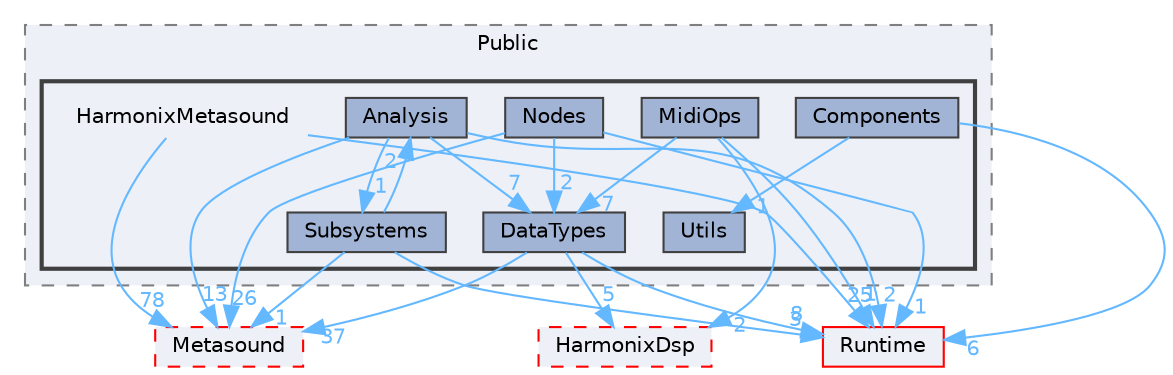 digraph "HarmonixMetasound"
{
 // INTERACTIVE_SVG=YES
 // LATEX_PDF_SIZE
  bgcolor="transparent";
  edge [fontname=Helvetica,fontsize=10,labelfontname=Helvetica,labelfontsize=10];
  node [fontname=Helvetica,fontsize=10,shape=box,height=0.2,width=0.4];
  compound=true
  subgraph clusterdir_6bd7e560a3e8f4c85e7de963893ceee3 {
    graph [ bgcolor="#edf0f7", pencolor="grey50", label="Public", fontname=Helvetica,fontsize=10 style="filled,dashed", URL="dir_6bd7e560a3e8f4c85e7de963893ceee3.html",tooltip=""]
  subgraph clusterdir_5cc2dc08eda5900565b5fe76cb544a13 {
    graph [ bgcolor="#edf0f7", pencolor="grey25", label="", fontname=Helvetica,fontsize=10 style="filled,bold", URL="dir_5cc2dc08eda5900565b5fe76cb544a13.html",tooltip=""]
    dir_5cc2dc08eda5900565b5fe76cb544a13 [shape=plaintext, label="HarmonixMetasound"];
  dir_5efa1ba9b356160f441a4ba373322c3b [label="Analysis", fillcolor="#a2b4d6", color="grey25", style="filled", URL="dir_5efa1ba9b356160f441a4ba373322c3b.html",tooltip=""];
  dir_996ce39a3d6241f5e40abd59311bd07a [label="Components", fillcolor="#a2b4d6", color="grey25", style="filled", URL="dir_996ce39a3d6241f5e40abd59311bd07a.html",tooltip=""];
  dir_b2f4fbcd34a37ce491210af20d59eca7 [label="DataTypes", fillcolor="#a2b4d6", color="grey25", style="filled", URL="dir_b2f4fbcd34a37ce491210af20d59eca7.html",tooltip=""];
  dir_c202dfb703394bb694022da885fa3acc [label="MidiOps", fillcolor="#a2b4d6", color="grey25", style="filled", URL="dir_c202dfb703394bb694022da885fa3acc.html",tooltip=""];
  dir_dbbf36ede57e1bedfa000c99e4ff3e46 [label="Nodes", fillcolor="#a2b4d6", color="grey25", style="filled", URL="dir_dbbf36ede57e1bedfa000c99e4ff3e46.html",tooltip=""];
  dir_2ce9f905198cfa5e938b9cdde5d379cf [label="Subsystems", fillcolor="#a2b4d6", color="grey25", style="filled", URL="dir_2ce9f905198cfa5e938b9cdde5d379cf.html",tooltip=""];
  dir_11802a12db9afc0e2fbc4de6c28b24d7 [label="Utils", fillcolor="#a2b4d6", color="grey25", style="filled", URL="dir_11802a12db9afc0e2fbc4de6c28b24d7.html",tooltip=""];
  }
  }
  dir_4e1a6c5cdd9198d90377cec3c249fdb9 [label="HarmonixDsp", fillcolor="#edf0f7", color="red", style="filled,dashed", URL="dir_4e1a6c5cdd9198d90377cec3c249fdb9.html",tooltip=""];
  dir_52d1b8d6fa9cdd7a31b461c66b8032c4 [label="Metasound", fillcolor="#edf0f7", color="red", style="filled,dashed", URL="dir_52d1b8d6fa9cdd7a31b461c66b8032c4.html",tooltip=""];
  dir_7536b172fbd480bfd146a1b1acd6856b [label="Runtime", fillcolor="#edf0f7", color="red", style="filled", URL="dir_7536b172fbd480bfd146a1b1acd6856b.html",tooltip=""];
  dir_5cc2dc08eda5900565b5fe76cb544a13->dir_52d1b8d6fa9cdd7a31b461c66b8032c4 [headlabel="78", labeldistance=1.5 headhref="dir_000469_000635.html" href="dir_000469_000635.html" color="steelblue1" fontcolor="steelblue1"];
  dir_5cc2dc08eda5900565b5fe76cb544a13->dir_7536b172fbd480bfd146a1b1acd6856b [headlabel="25", labeldistance=1.5 headhref="dir_000469_000984.html" href="dir_000469_000984.html" color="steelblue1" fontcolor="steelblue1"];
  dir_5efa1ba9b356160f441a4ba373322c3b->dir_2ce9f905198cfa5e938b9cdde5d379cf [headlabel="1", labeldistance=1.5 headhref="dir_000023_001148.html" href="dir_000023_001148.html" color="steelblue1" fontcolor="steelblue1"];
  dir_5efa1ba9b356160f441a4ba373322c3b->dir_52d1b8d6fa9cdd7a31b461c66b8032c4 [headlabel="13", labeldistance=1.5 headhref="dir_000023_000635.html" href="dir_000023_000635.html" color="steelblue1" fontcolor="steelblue1"];
  dir_5efa1ba9b356160f441a4ba373322c3b->dir_7536b172fbd480bfd146a1b1acd6856b [headlabel="2", labeldistance=1.5 headhref="dir_000023_000984.html" href="dir_000023_000984.html" color="steelblue1" fontcolor="steelblue1"];
  dir_5efa1ba9b356160f441a4ba373322c3b->dir_b2f4fbcd34a37ce491210af20d59eca7 [headlabel="7", labeldistance=1.5 headhref="dir_000023_000295.html" href="dir_000023_000295.html" color="steelblue1" fontcolor="steelblue1"];
  dir_996ce39a3d6241f5e40abd59311bd07a->dir_11802a12db9afc0e2fbc4de6c28b24d7 [headlabel="1", labeldistance=1.5 headhref="dir_000225_001237.html" href="dir_000225_001237.html" color="steelblue1" fontcolor="steelblue1"];
  dir_996ce39a3d6241f5e40abd59311bd07a->dir_7536b172fbd480bfd146a1b1acd6856b [headlabel="6", labeldistance=1.5 headhref="dir_000225_000984.html" href="dir_000225_000984.html" color="steelblue1" fontcolor="steelblue1"];
  dir_b2f4fbcd34a37ce491210af20d59eca7->dir_4e1a6c5cdd9198d90377cec3c249fdb9 [headlabel="5", labeldistance=1.5 headhref="dir_000295_000466.html" href="dir_000295_000466.html" color="steelblue1" fontcolor="steelblue1"];
  dir_b2f4fbcd34a37ce491210af20d59eca7->dir_52d1b8d6fa9cdd7a31b461c66b8032c4 [headlabel="37", labeldistance=1.5 headhref="dir_000295_000635.html" href="dir_000295_000635.html" color="steelblue1" fontcolor="steelblue1"];
  dir_b2f4fbcd34a37ce491210af20d59eca7->dir_7536b172fbd480bfd146a1b1acd6856b [headlabel="8", labeldistance=1.5 headhref="dir_000295_000984.html" href="dir_000295_000984.html" color="steelblue1" fontcolor="steelblue1"];
  dir_c202dfb703394bb694022da885fa3acc->dir_4e1a6c5cdd9198d90377cec3c249fdb9 [headlabel="2", labeldistance=1.5 headhref="dir_000639_000466.html" href="dir_000639_000466.html" color="steelblue1" fontcolor="steelblue1"];
  dir_c202dfb703394bb694022da885fa3acc->dir_7536b172fbd480bfd146a1b1acd6856b [headlabel="1", labeldistance=1.5 headhref="dir_000639_000984.html" href="dir_000639_000984.html" color="steelblue1" fontcolor="steelblue1"];
  dir_c202dfb703394bb694022da885fa3acc->dir_b2f4fbcd34a37ce491210af20d59eca7 [headlabel="7", labeldistance=1.5 headhref="dir_000639_000295.html" href="dir_000639_000295.html" color="steelblue1" fontcolor="steelblue1"];
  dir_dbbf36ede57e1bedfa000c99e4ff3e46->dir_52d1b8d6fa9cdd7a31b461c66b8032c4 [headlabel="26", labeldistance=1.5 headhref="dir_000692_000635.html" href="dir_000692_000635.html" color="steelblue1" fontcolor="steelblue1"];
  dir_dbbf36ede57e1bedfa000c99e4ff3e46->dir_7536b172fbd480bfd146a1b1acd6856b [headlabel="1", labeldistance=1.5 headhref="dir_000692_000984.html" href="dir_000692_000984.html" color="steelblue1" fontcolor="steelblue1"];
  dir_dbbf36ede57e1bedfa000c99e4ff3e46->dir_b2f4fbcd34a37ce491210af20d59eca7 [headlabel="2", labeldistance=1.5 headhref="dir_000692_000295.html" href="dir_000692_000295.html" color="steelblue1" fontcolor="steelblue1"];
  dir_2ce9f905198cfa5e938b9cdde5d379cf->dir_52d1b8d6fa9cdd7a31b461c66b8032c4 [headlabel="1", labeldistance=1.5 headhref="dir_001148_000635.html" href="dir_001148_000635.html" color="steelblue1" fontcolor="steelblue1"];
  dir_2ce9f905198cfa5e938b9cdde5d379cf->dir_5efa1ba9b356160f441a4ba373322c3b [headlabel="2", labeldistance=1.5 headhref="dir_001148_000023.html" href="dir_001148_000023.html" color="steelblue1" fontcolor="steelblue1"];
  dir_2ce9f905198cfa5e938b9cdde5d379cf->dir_7536b172fbd480bfd146a1b1acd6856b [headlabel="3", labeldistance=1.5 headhref="dir_001148_000984.html" href="dir_001148_000984.html" color="steelblue1" fontcolor="steelblue1"];
}

